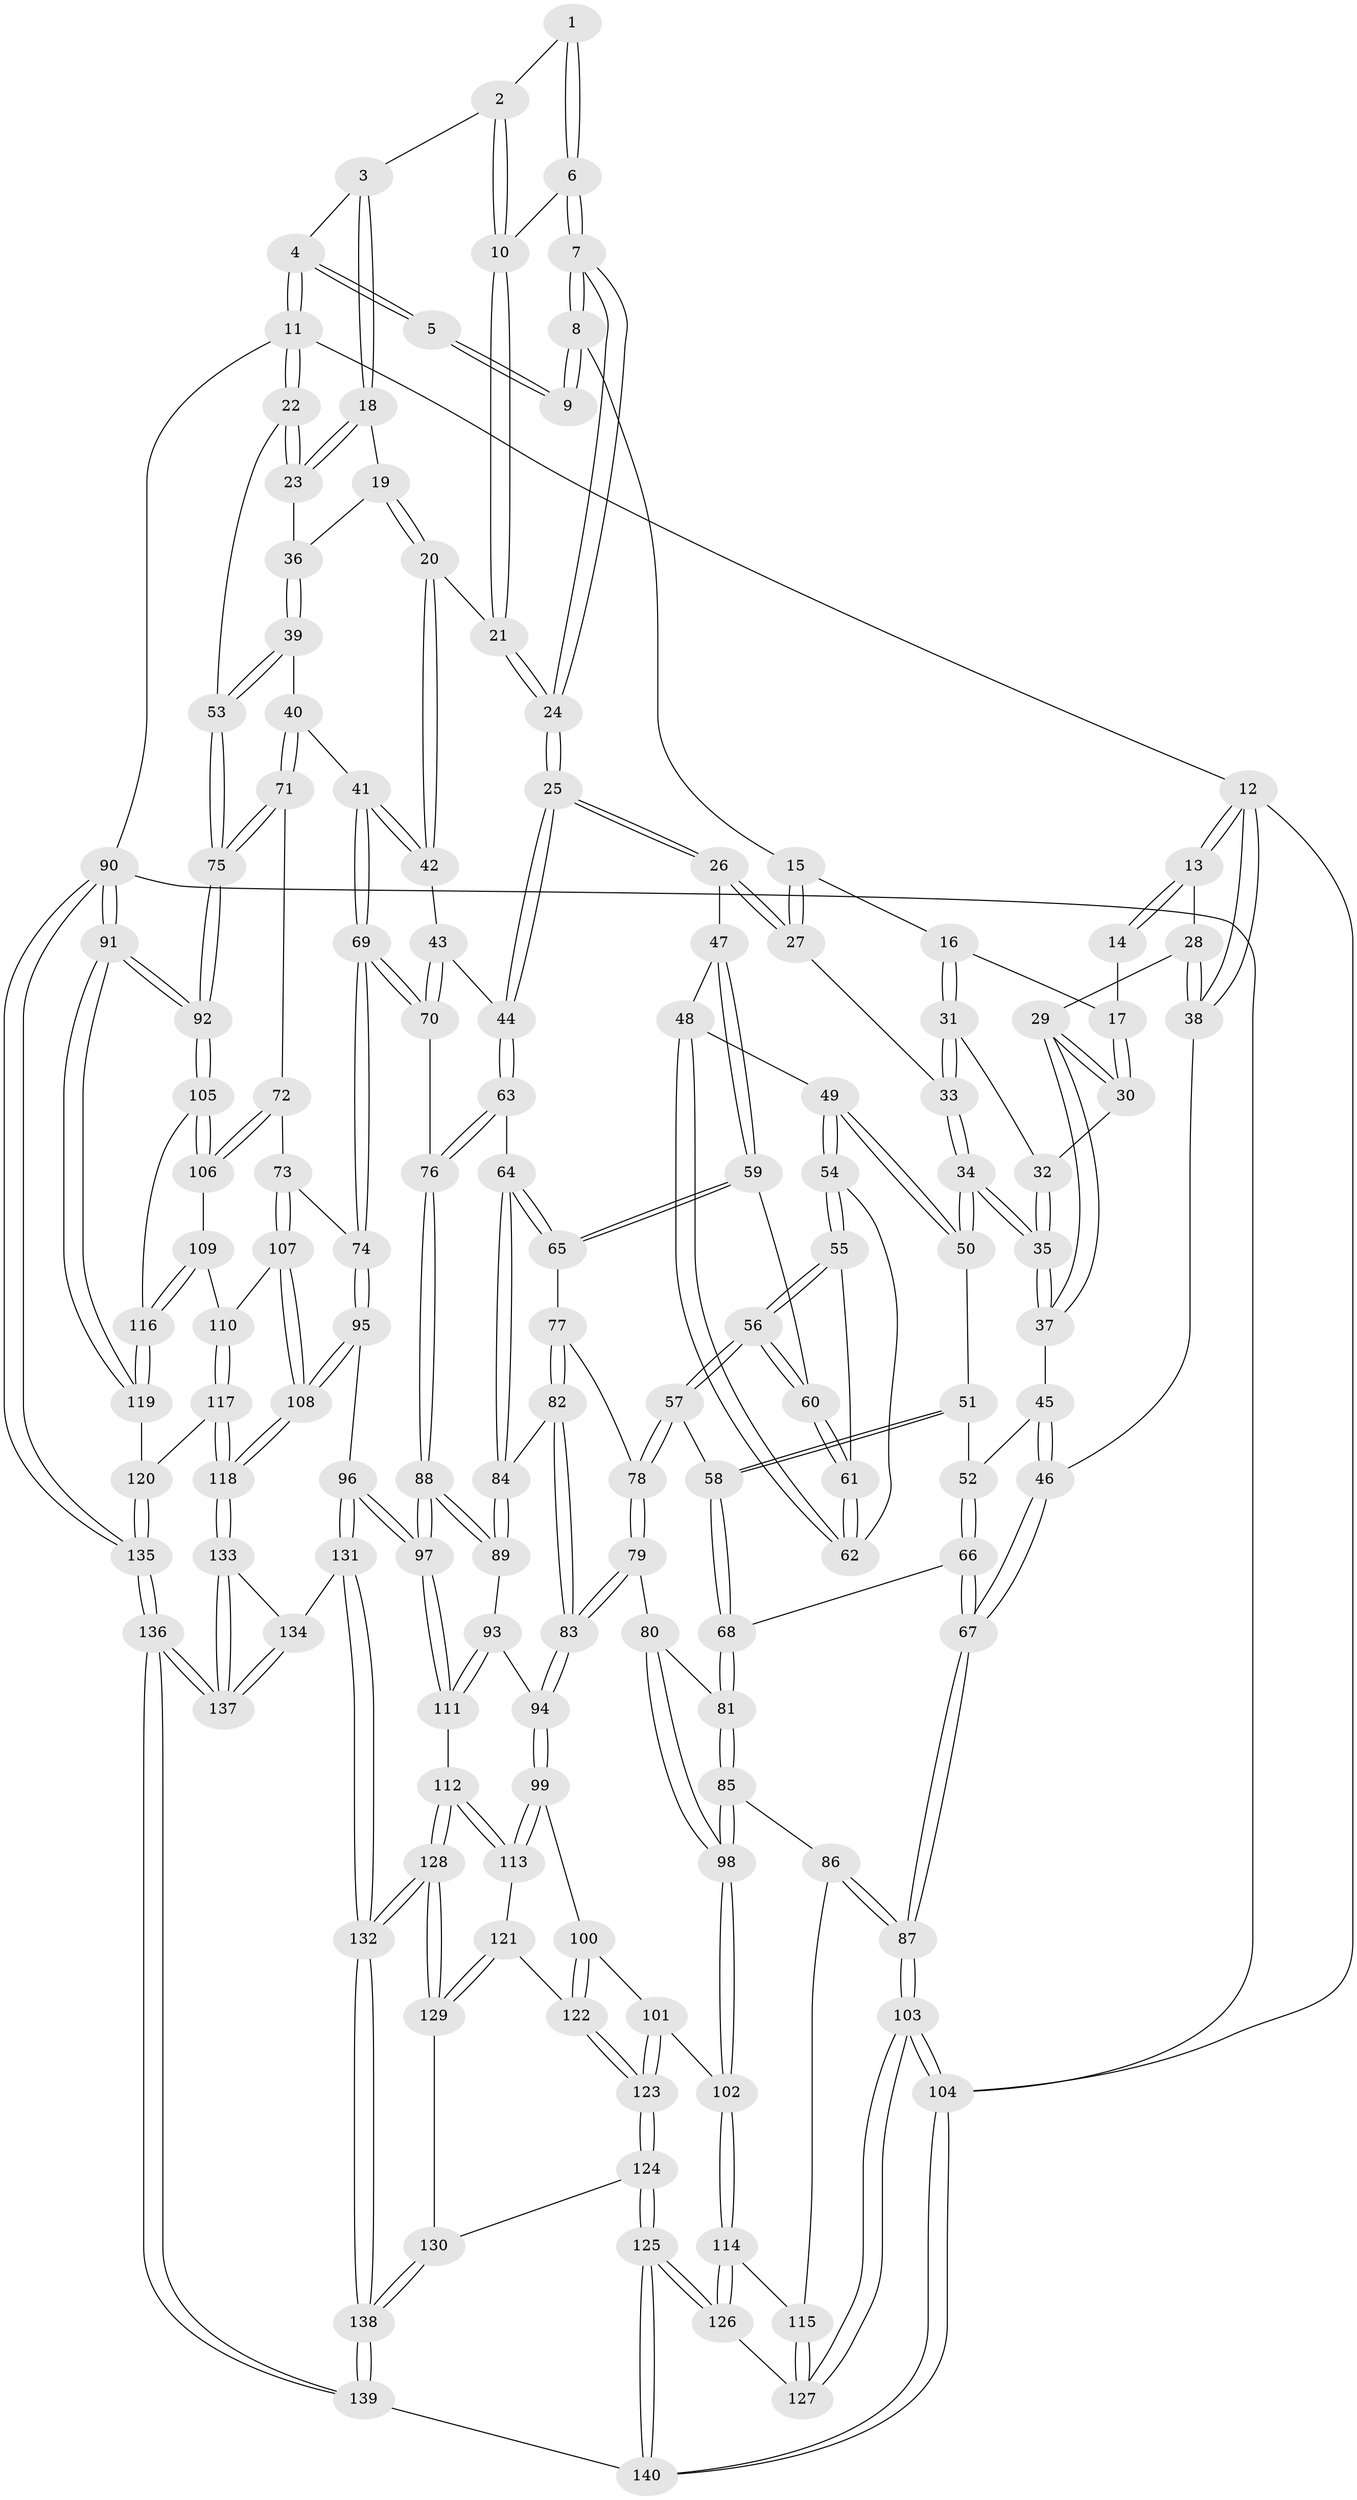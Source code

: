 // coarse degree distribution, {3: 0.375, 4: 0.4642857142857143, 5: 0.08928571428571429, 2: 0.07142857142857142}
// Generated by graph-tools (version 1.1) at 2025/54/03/04/25 22:54:23]
// undirected, 140 vertices, 347 edges
graph export_dot {
  node [color=gray90,style=filled];
  1 [pos="+0.6489906541453497+0"];
  2 [pos="+0.6899954788654591+0.05400131785353447"];
  3 [pos="+0.8554497934547113+0"];
  4 [pos="+0.9733649717360745+0"];
  5 [pos="+0.6233744890806437+0"];
  6 [pos="+0.6264423684203331+0.06691365884118372"];
  7 [pos="+0.5801771479525706+0.09614690914989704"];
  8 [pos="+0.45635947097941776+0"];
  9 [pos="+0.4529709823998214+0"];
  10 [pos="+0.6929280575736929+0.10028890182386524"];
  11 [pos="+1+0"];
  12 [pos="+0+0"];
  13 [pos="+0+0"];
  14 [pos="+0.19042994001164676+0"];
  15 [pos="+0.4521701429324513+0"];
  16 [pos="+0.31228074426971514+0.10450066488524931"];
  17 [pos="+0.18861583236542728+0.013759030462049612"];
  18 [pos="+0.823392462462873+0.09630813474363639"];
  19 [pos="+0.8021351036923415+0.14129016612243117"];
  20 [pos="+0.775472964358165+0.16140410322720486"];
  21 [pos="+0.7206393299627654+0.14941411545749192"];
  22 [pos="+1+0.17153158579164074"];
  23 [pos="+1+0.17844974886959733"];
  24 [pos="+0.5919343208746999+0.18783791974816316"];
  25 [pos="+0.5369154643010992+0.2588964583310024"];
  26 [pos="+0.517626401341781+0.2541555077118437"];
  27 [pos="+0.4426379383629094+0.19622131496315987"];
  28 [pos="+0.10176246735830985+0.15241941164953607"];
  29 [pos="+0.12351327711542073+0.1596359039946686"];
  30 [pos="+0.13779587917126257+0.1429058379796213"];
  31 [pos="+0.3169185062362449+0.13798920869232628"];
  32 [pos="+0.2762983717165605+0.16643517052013085"];
  33 [pos="+0.4113942630866006+0.19868671656702705"];
  34 [pos="+0.2936639173710803+0.28691448491998006"];
  35 [pos="+0.2821244361620989+0.27479883034334246"];
  36 [pos="+0.9116368781721605+0.20874023993479943"];
  37 [pos="+0.12623536072009453+0.2096297518889482"];
  38 [pos="+0+0.1082217876441127"];
  39 [pos="+0.8800063400304033+0.3494053541080039"];
  40 [pos="+0.8484095923782868+0.36346922733904075"];
  41 [pos="+0.7712624657574568+0.3366886534094008"];
  42 [pos="+0.76726400379911+0.3341793470707839"];
  43 [pos="+0.7037380560258634+0.34776467098129266"];
  44 [pos="+0.5944671410197246+0.3469521480663799"];
  45 [pos="+0.11734819284460826+0.23011381420779747"];
  46 [pos="+0+0.39432696636084463"];
  47 [pos="+0.4412140747464338+0.32043706023703916"];
  48 [pos="+0.4116400669597661+0.3307265442349572"];
  49 [pos="+0.30411422276728567+0.30828634308336506"];
  50 [pos="+0.29370222356504533+0.28837013774603376"];
  51 [pos="+0.2183575087343623+0.33812709494724463"];
  52 [pos="+0.13541668644928928+0.32567695841572414"];
  53 [pos="+1+0.3358225901062528"];
  54 [pos="+0.30921223375854395+0.35307197247239386"];
  55 [pos="+0.3064223110876403+0.3925026401563258"];
  56 [pos="+0.29098282415003357+0.43037141890307784"];
  57 [pos="+0.2867918571209204+0.43571279488677994"];
  58 [pos="+0.2256252213872036+0.43401935556563875"];
  59 [pos="+0.4283108038706296+0.4406534089159646"];
  60 [pos="+0.42814858817421053+0.44055663015399177"];
  61 [pos="+0.3895369608981795+0.3955921280065608"];
  62 [pos="+0.39019609702136115+0.36694957804586437"];
  63 [pos="+0.5604670835317775+0.44210069235733535"];
  64 [pos="+0.5113049714905821+0.4773279850708639"];
  65 [pos="+0.43175106939828284+0.44492319102376365"];
  66 [pos="+0.10474106452326436+0.41790697002464294"];
  67 [pos="+0+0.4397713523317435"];
  68 [pos="+0.15653884836480889+0.4604330100154744"];
  69 [pos="+0.7450115007700376+0.572265245430301"];
  70 [pos="+0.7029472270298167+0.5572911175829839"];
  71 [pos="+0.8866968644215849+0.5440369403265438"];
  72 [pos="+0.8727035672858975+0.5598840000591778"];
  73 [pos="+0.7923875212352204+0.5882435025397088"];
  74 [pos="+0.75419710019668+0.5785768724485404"];
  75 [pos="+1+0.4985048973792774"];
  76 [pos="+0.6813242432975934+0.5552670943361309"];
  77 [pos="+0.36569914387469177+0.4984556034469988"];
  78 [pos="+0.2946348227989394+0.4561399189486831"];
  79 [pos="+0.2744268439399057+0.5832051331866215"];
  80 [pos="+0.26356972091219716+0.5837142502671612"];
  81 [pos="+0.1632309330989472+0.5603375837464837"];
  82 [pos="+0.3717007980272632+0.5647609134806316"];
  83 [pos="+0.3335671209902689+0.6133991498563008"];
  84 [pos="+0.4965685180385996+0.5308318359783523"];
  85 [pos="+0.1070418321702087+0.6171300256351107"];
  86 [pos="+0.06221299427277446+0.6339718901447539"];
  87 [pos="+0+0.5889273590565413"];
  88 [pos="+0.5624389124426186+0.65451780277264"];
  89 [pos="+0.5090914693978191+0.5842554781744441"];
  90 [pos="+1+1"];
  91 [pos="+1+1"];
  92 [pos="+1+0.6871513053777636"];
  93 [pos="+0.38649415003122384+0.6607777265852571"];
  94 [pos="+0.34972246208647173+0.6540000718451322"];
  95 [pos="+0.6340612091207211+0.7652216491556506"];
  96 [pos="+0.5820875114516629+0.7612506361358954"];
  97 [pos="+0.5635307139325162+0.7473175322288992"];
  98 [pos="+0.20902984088923912+0.7062955500346817"];
  99 [pos="+0.3328035618153032+0.6900556658407562"];
  100 [pos="+0.3039710067738602+0.7200640502138802"];
  101 [pos="+0.23485760676847964+0.7582343395279411"];
  102 [pos="+0.2344685715387166+0.758133629048403"];
  103 [pos="+0+0.9600989938559"];
  104 [pos="+0+1"];
  105 [pos="+1+0.6888921915086988"];
  106 [pos="+0.9202839272186847+0.6605220676758389"];
  107 [pos="+0.796568967760198+0.6891186087761425"];
  108 [pos="+0.7397873388459951+0.812735564943818"];
  109 [pos="+0.9141576830084415+0.7183051542596954"];
  110 [pos="+0.8834253207007985+0.7301812892239943"];
  111 [pos="+0.5181438660319186+0.754028955854957"];
  112 [pos="+0.4768132008007234+0.7833305189769393"];
  113 [pos="+0.41289829595921423+0.7944076082541592"];
  114 [pos="+0.1388046867857104+0.7972493408801986"];
  115 [pos="+0.10809940280071463+0.7804251073992116"];
  116 [pos="+0.9313241890422794+0.7342432220948767"];
  117 [pos="+0.8324032840107202+0.825543803996178"];
  118 [pos="+0.7590531571998477+0.8392804252828399"];
  119 [pos="+0.9573464228170182+0.8395217908717316"];
  120 [pos="+0.8839525795663661+0.8381303650725958"];
  121 [pos="+0.38868699329200496+0.8130765063132829"];
  122 [pos="+0.36408131001186594+0.8200383691116658"];
  123 [pos="+0.29306678662478314+0.8844050896142056"];
  124 [pos="+0.292337527883901+0.8919225509153418"];
  125 [pos="+0.18980247348575485+1"];
  126 [pos="+0.14117688765719275+0.8638119181829136"];
  127 [pos="+0+0.8776671802441318"];
  128 [pos="+0.4446546871146439+0.9257776551556376"];
  129 [pos="+0.42567464053467696+0.9161347739774387"];
  130 [pos="+0.3155847560221095+0.8975091468850682"];
  131 [pos="+0.5649611378930264+0.9169866277122655"];
  132 [pos="+0.4892360114756219+0.9918210770381785"];
  133 [pos="+0.7526741212106683+0.92670081400786"];
  134 [pos="+0.5836908261775906+0.9224693910264394"];
  135 [pos="+0.8669712311250511+1"];
  136 [pos="+0.8620861249183049+1"];
  137 [pos="+0.8366549381448234+1"];
  138 [pos="+0.47716051859681935+1"];
  139 [pos="+0.4636457630032147+1"];
  140 [pos="+0.1242126533131306+1"];
  1 -- 2;
  1 -- 6;
  1 -- 6;
  2 -- 3;
  2 -- 10;
  2 -- 10;
  3 -- 4;
  3 -- 18;
  3 -- 18;
  4 -- 5;
  4 -- 5;
  4 -- 11;
  4 -- 11;
  5 -- 9;
  5 -- 9;
  6 -- 7;
  6 -- 7;
  6 -- 10;
  7 -- 8;
  7 -- 8;
  7 -- 24;
  7 -- 24;
  8 -- 9;
  8 -- 9;
  8 -- 15;
  10 -- 21;
  10 -- 21;
  11 -- 12;
  11 -- 22;
  11 -- 22;
  11 -- 90;
  12 -- 13;
  12 -- 13;
  12 -- 38;
  12 -- 38;
  12 -- 104;
  13 -- 14;
  13 -- 14;
  13 -- 28;
  14 -- 17;
  15 -- 16;
  15 -- 27;
  15 -- 27;
  16 -- 17;
  16 -- 31;
  16 -- 31;
  17 -- 30;
  17 -- 30;
  18 -- 19;
  18 -- 23;
  18 -- 23;
  19 -- 20;
  19 -- 20;
  19 -- 36;
  20 -- 21;
  20 -- 42;
  20 -- 42;
  21 -- 24;
  21 -- 24;
  22 -- 23;
  22 -- 23;
  22 -- 53;
  23 -- 36;
  24 -- 25;
  24 -- 25;
  25 -- 26;
  25 -- 26;
  25 -- 44;
  25 -- 44;
  26 -- 27;
  26 -- 27;
  26 -- 47;
  27 -- 33;
  28 -- 29;
  28 -- 38;
  28 -- 38;
  29 -- 30;
  29 -- 30;
  29 -- 37;
  29 -- 37;
  30 -- 32;
  31 -- 32;
  31 -- 33;
  31 -- 33;
  32 -- 35;
  32 -- 35;
  33 -- 34;
  33 -- 34;
  34 -- 35;
  34 -- 35;
  34 -- 50;
  34 -- 50;
  35 -- 37;
  35 -- 37;
  36 -- 39;
  36 -- 39;
  37 -- 45;
  38 -- 46;
  39 -- 40;
  39 -- 53;
  39 -- 53;
  40 -- 41;
  40 -- 71;
  40 -- 71;
  41 -- 42;
  41 -- 42;
  41 -- 69;
  41 -- 69;
  42 -- 43;
  43 -- 44;
  43 -- 70;
  43 -- 70;
  44 -- 63;
  44 -- 63;
  45 -- 46;
  45 -- 46;
  45 -- 52;
  46 -- 67;
  46 -- 67;
  47 -- 48;
  47 -- 59;
  47 -- 59;
  48 -- 49;
  48 -- 62;
  48 -- 62;
  49 -- 50;
  49 -- 50;
  49 -- 54;
  49 -- 54;
  50 -- 51;
  51 -- 52;
  51 -- 58;
  51 -- 58;
  52 -- 66;
  52 -- 66;
  53 -- 75;
  53 -- 75;
  54 -- 55;
  54 -- 55;
  54 -- 62;
  55 -- 56;
  55 -- 56;
  55 -- 61;
  56 -- 57;
  56 -- 57;
  56 -- 60;
  56 -- 60;
  57 -- 58;
  57 -- 78;
  57 -- 78;
  58 -- 68;
  58 -- 68;
  59 -- 60;
  59 -- 65;
  59 -- 65;
  60 -- 61;
  60 -- 61;
  61 -- 62;
  61 -- 62;
  63 -- 64;
  63 -- 76;
  63 -- 76;
  64 -- 65;
  64 -- 65;
  64 -- 84;
  64 -- 84;
  65 -- 77;
  66 -- 67;
  66 -- 67;
  66 -- 68;
  67 -- 87;
  67 -- 87;
  68 -- 81;
  68 -- 81;
  69 -- 70;
  69 -- 70;
  69 -- 74;
  69 -- 74;
  70 -- 76;
  71 -- 72;
  71 -- 75;
  71 -- 75;
  72 -- 73;
  72 -- 106;
  72 -- 106;
  73 -- 74;
  73 -- 107;
  73 -- 107;
  74 -- 95;
  74 -- 95;
  75 -- 92;
  75 -- 92;
  76 -- 88;
  76 -- 88;
  77 -- 78;
  77 -- 82;
  77 -- 82;
  78 -- 79;
  78 -- 79;
  79 -- 80;
  79 -- 83;
  79 -- 83;
  80 -- 81;
  80 -- 98;
  80 -- 98;
  81 -- 85;
  81 -- 85;
  82 -- 83;
  82 -- 83;
  82 -- 84;
  83 -- 94;
  83 -- 94;
  84 -- 89;
  84 -- 89;
  85 -- 86;
  85 -- 98;
  85 -- 98;
  86 -- 87;
  86 -- 87;
  86 -- 115;
  87 -- 103;
  87 -- 103;
  88 -- 89;
  88 -- 89;
  88 -- 97;
  88 -- 97;
  89 -- 93;
  90 -- 91;
  90 -- 91;
  90 -- 135;
  90 -- 135;
  90 -- 104;
  91 -- 92;
  91 -- 92;
  91 -- 119;
  91 -- 119;
  92 -- 105;
  92 -- 105;
  93 -- 94;
  93 -- 111;
  93 -- 111;
  94 -- 99;
  94 -- 99;
  95 -- 96;
  95 -- 108;
  95 -- 108;
  96 -- 97;
  96 -- 97;
  96 -- 131;
  96 -- 131;
  97 -- 111;
  97 -- 111;
  98 -- 102;
  98 -- 102;
  99 -- 100;
  99 -- 113;
  99 -- 113;
  100 -- 101;
  100 -- 122;
  100 -- 122;
  101 -- 102;
  101 -- 123;
  101 -- 123;
  102 -- 114;
  102 -- 114;
  103 -- 104;
  103 -- 104;
  103 -- 127;
  103 -- 127;
  104 -- 140;
  104 -- 140;
  105 -- 106;
  105 -- 106;
  105 -- 116;
  106 -- 109;
  107 -- 108;
  107 -- 108;
  107 -- 110;
  108 -- 118;
  108 -- 118;
  109 -- 110;
  109 -- 116;
  109 -- 116;
  110 -- 117;
  110 -- 117;
  111 -- 112;
  112 -- 113;
  112 -- 113;
  112 -- 128;
  112 -- 128;
  113 -- 121;
  114 -- 115;
  114 -- 126;
  114 -- 126;
  115 -- 127;
  115 -- 127;
  116 -- 119;
  116 -- 119;
  117 -- 118;
  117 -- 118;
  117 -- 120;
  118 -- 133;
  118 -- 133;
  119 -- 120;
  120 -- 135;
  120 -- 135;
  121 -- 122;
  121 -- 129;
  121 -- 129;
  122 -- 123;
  122 -- 123;
  123 -- 124;
  123 -- 124;
  124 -- 125;
  124 -- 125;
  124 -- 130;
  125 -- 126;
  125 -- 126;
  125 -- 140;
  125 -- 140;
  126 -- 127;
  128 -- 129;
  128 -- 129;
  128 -- 132;
  128 -- 132;
  129 -- 130;
  130 -- 138;
  130 -- 138;
  131 -- 132;
  131 -- 132;
  131 -- 134;
  132 -- 138;
  132 -- 138;
  133 -- 134;
  133 -- 137;
  133 -- 137;
  134 -- 137;
  134 -- 137;
  135 -- 136;
  135 -- 136;
  136 -- 137;
  136 -- 137;
  136 -- 139;
  136 -- 139;
  138 -- 139;
  138 -- 139;
  139 -- 140;
}
